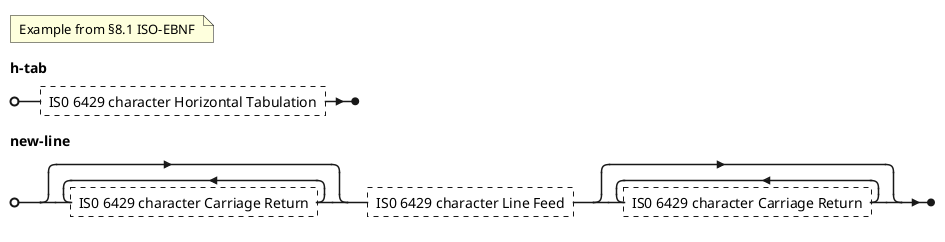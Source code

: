 {
  "sha1": "sagods1dmba24s5m5174jfdgu9ayj24",
  "insertion": {
    "when": "2024-06-04T17:28:44.830Z",
    "url": "https://forum.plantuml.net/16781/allow-special-sequence-management-special-sequence-symbol",
    "user": "plantuml@gmail.com"
  }
}
@startebnf
(* Example from §8.1 ISO-EBNF *)

h-tab = ? IS0 6429 character Horizontal Tabulation ? ;

new-line = { ? IS0 6429 character Carriage Return ? },
? IS0 6429 character Line Feed ?,
{ ? IS0 6429 character Carriage Return ? };
@endebnf
